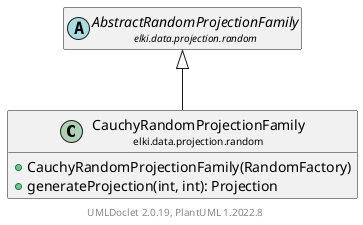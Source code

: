 @startuml
    remove .*\.(Instance|Par|Parameterizer|Factory)$
    set namespaceSeparator none
    hide empty fields
    hide empty methods

    class "<size:14>CauchyRandomProjectionFamily\n<size:10>elki.data.projection.random" as elki.data.projection.random.CauchyRandomProjectionFamily [[CauchyRandomProjectionFamily.html]] {
        +CauchyRandomProjectionFamily(RandomFactory)
        +generateProjection(int, int): Projection
    }

    abstract class "<size:14>AbstractRandomProjectionFamily\n<size:10>elki.data.projection.random" as elki.data.projection.random.AbstractRandomProjectionFamily [[AbstractRandomProjectionFamily.html]]
    class "<size:14>CauchyRandomProjectionFamily.Par\n<size:10>elki.data.projection.random" as elki.data.projection.random.CauchyRandomProjectionFamily.Par [[CauchyRandomProjectionFamily.Par.html]]

    elki.data.projection.random.AbstractRandomProjectionFamily <|-- elki.data.projection.random.CauchyRandomProjectionFamily
    elki.data.projection.random.CauchyRandomProjectionFamily +-- elki.data.projection.random.CauchyRandomProjectionFamily.Par

    center footer UMLDoclet 2.0.19, PlantUML 1.2022.8
@enduml
